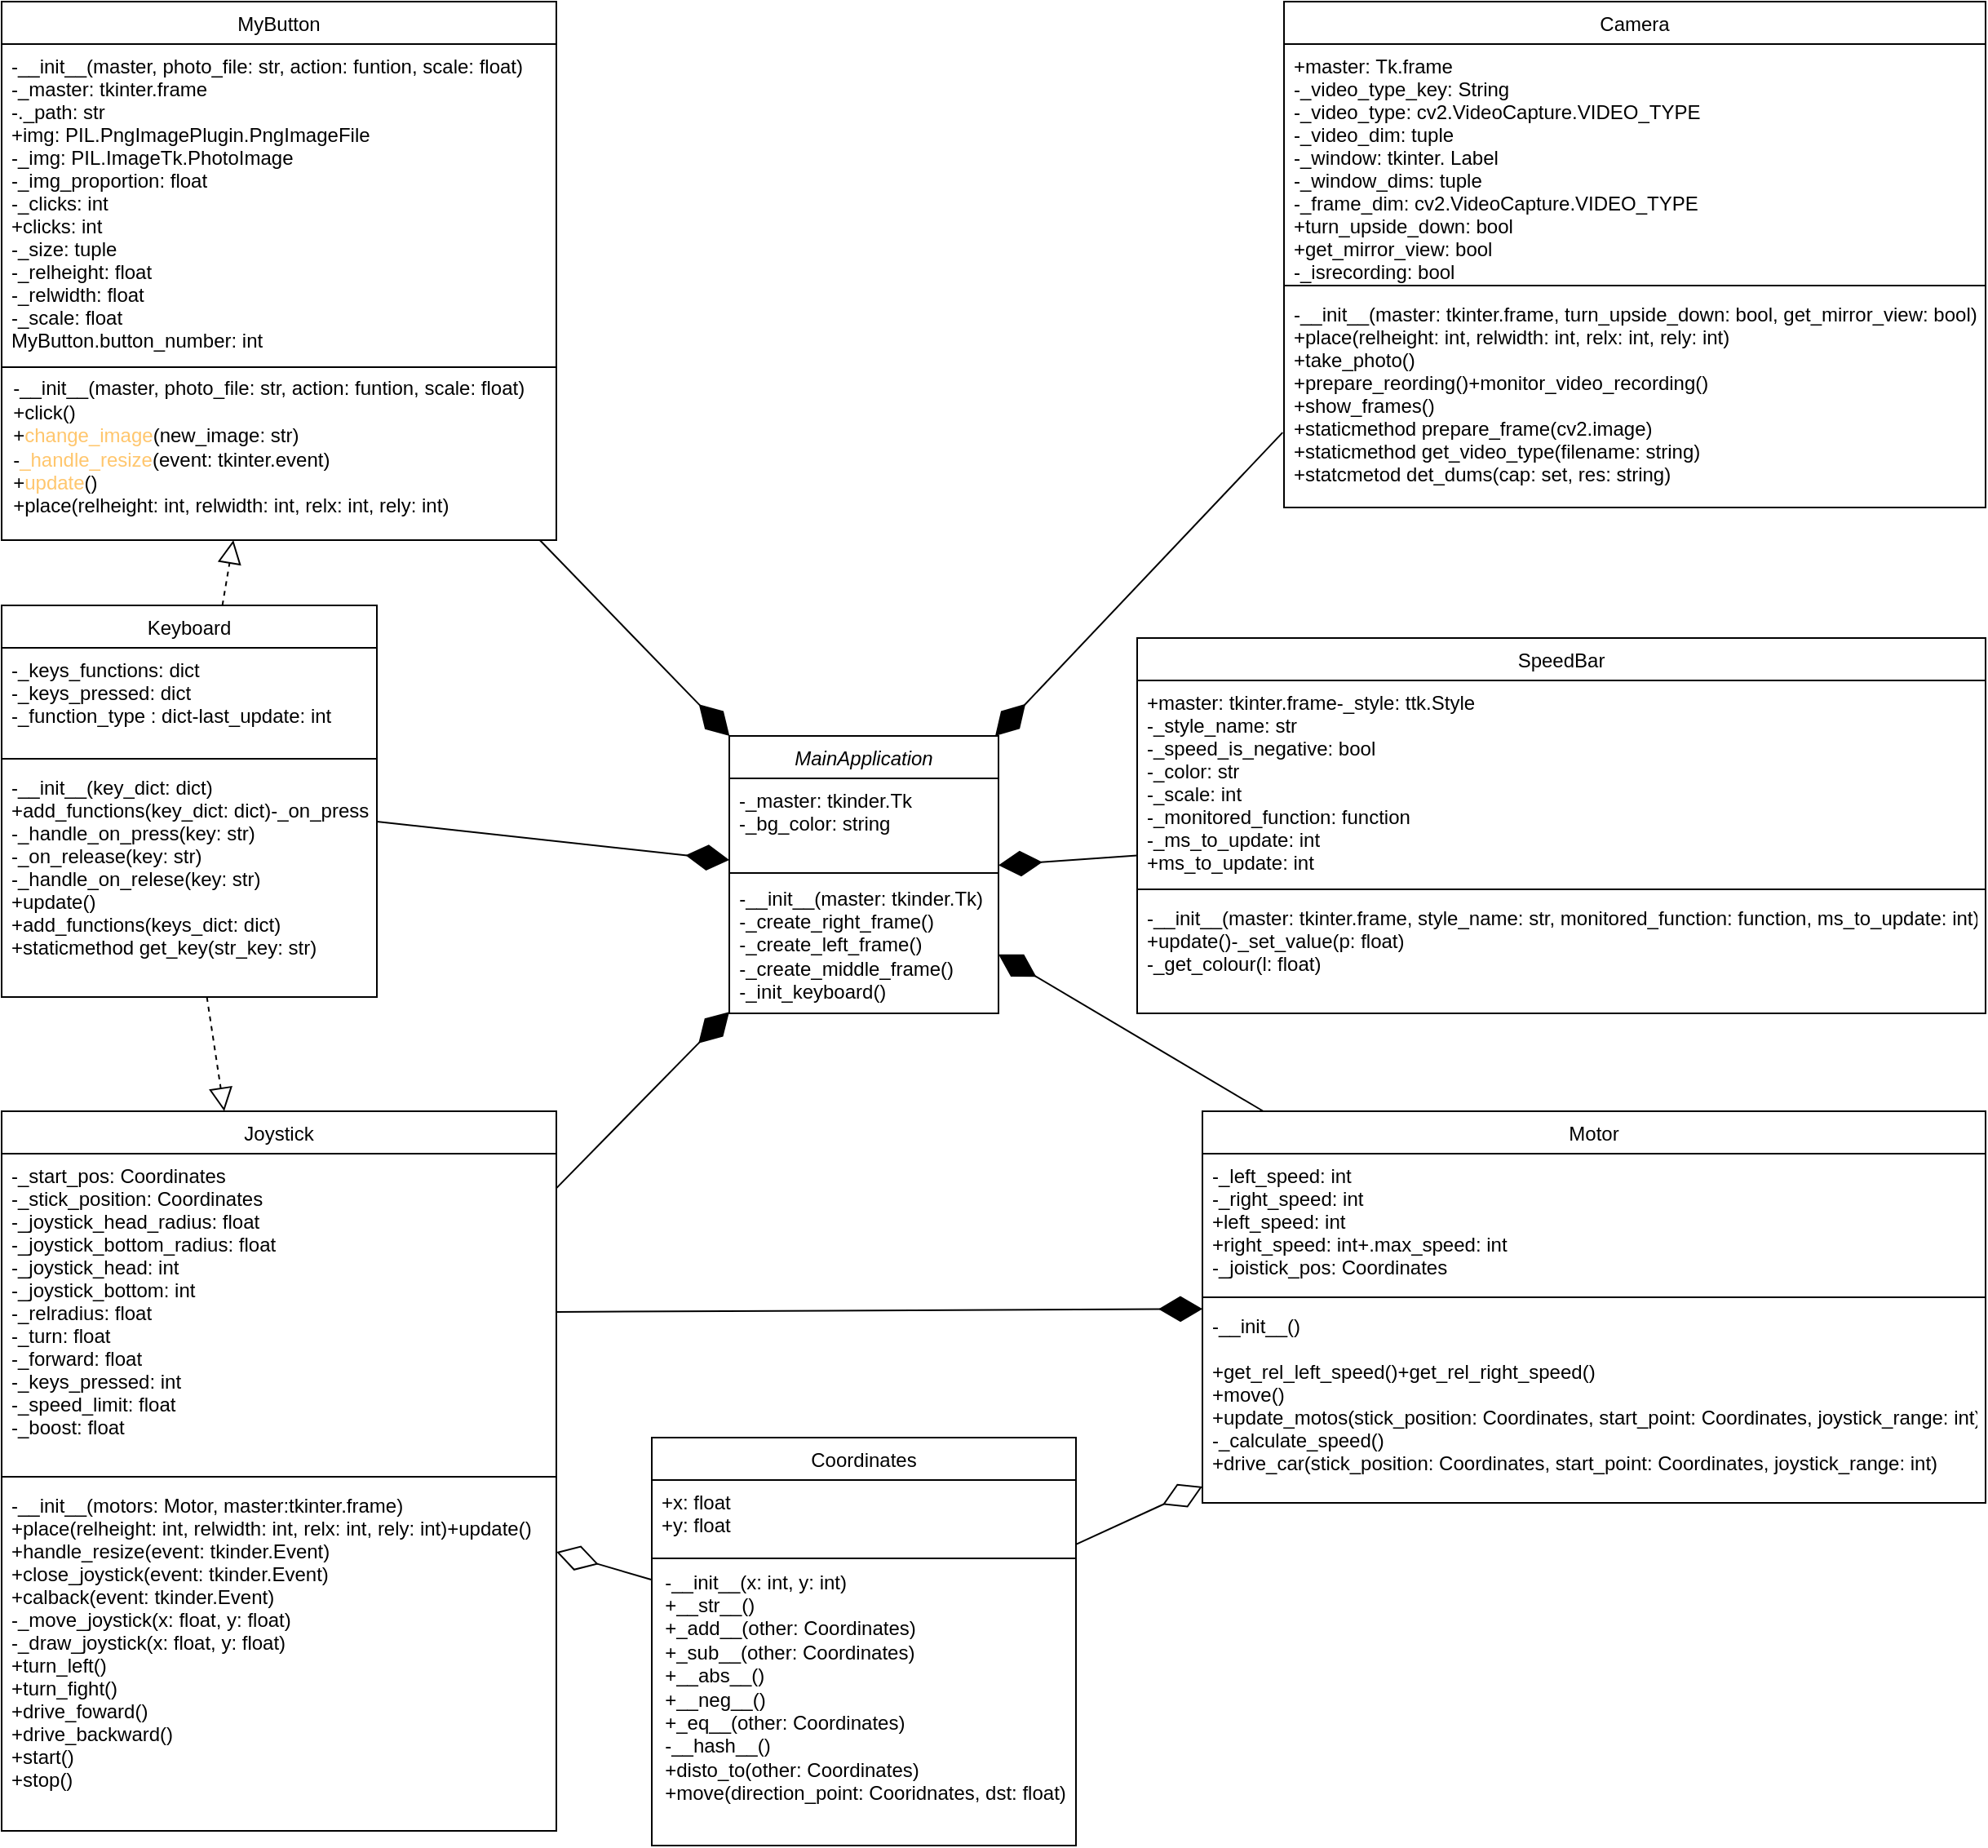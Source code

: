 <mxfile version="13.3.0" type="device"><diagram id="C5RBs43oDa-KdzZeNtuy" name="Page-1"><mxGraphModel dx="2100" dy="1103" grid="1" gridSize="10" guides="1" tooltips="1" connect="1" arrows="1" fold="1" page="1" pageScale="1" pageWidth="827" pageHeight="1169" math="0" shadow="0"><root><mxCell id="WIyWlLk6GJQsqaUBKTNV-0"/><mxCell id="WIyWlLk6GJQsqaUBKTNV-1" parent="WIyWlLk6GJQsqaUBKTNV-0"/><mxCell id="DuYT-_etoNbTZA6-DptC-20" value="Keyboard" style="swimlane;fontStyle=0;align=center;verticalAlign=top;childLayout=stackLayout;horizontal=1;startSize=26;horizontalStack=0;resizeParent=1;resizeLast=0;collapsible=1;marginBottom=0;rounded=0;shadow=0;strokeWidth=1;" parent="WIyWlLk6GJQsqaUBKTNV-1" vertex="1"><mxGeometry x="184" y="510" width="230" height="240" as="geometry"><mxRectangle x="550" y="140" width="160" height="26" as="alternateBounds"/></mxGeometry></mxCell><mxCell id="DuYT-_etoNbTZA6-DptC-21" value="-_keys_functions: dict&#xA;-_keys_pressed: dict&#xA;-_function_type : dict-last_update: int&#xA;" style="text;align=left;verticalAlign=top;spacingLeft=4;spacingRight=4;overflow=hidden;rotatable=0;points=[[0,0.5],[1,0.5]];portConstraint=eastwest;rounded=0;shadow=0;html=0;" parent="DuYT-_etoNbTZA6-DptC-20" vertex="1"><mxGeometry y="26" width="230" height="64" as="geometry"/></mxCell><mxCell id="DuYT-_etoNbTZA6-DptC-25" value="" style="line;html=1;strokeWidth=1;align=left;verticalAlign=middle;spacingTop=-1;spacingLeft=3;spacingRight=3;rotatable=0;labelPosition=right;points=[];portConstraint=eastwest;" parent="DuYT-_etoNbTZA6-DptC-20" vertex="1"><mxGeometry y="90" width="230" height="8" as="geometry"/></mxCell><mxCell id="DuYT-_etoNbTZA6-DptC-26" value="-__init__(key_dict: dict)&#xA;+add_functions(key_dict: dict)-_on_press(key: str)&#xA;-_handle_on_press(key: str)&#xA;-_on_release(key: str)&#xA;-_handle_on_relese(key: str)&#xA;+update()&#xA;+add_functions(keys_dict: dict)&#xA;+staticmethod get_key(str_key: str)" style="text;align=left;verticalAlign=top;spacingLeft=4;spacingRight=4;overflow=hidden;rotatable=0;points=[[0,0.5],[1,0.5]];portConstraint=eastwest;" parent="DuYT-_etoNbTZA6-DptC-20" vertex="1"><mxGeometry y="98" width="230" height="142" as="geometry"/></mxCell><mxCell id="7n-u8NoXsdFfLXMqAxZb-4" value="" style="endArrow=block;dashed=1;endFill=0;endSize=12;html=1;" edge="1" parent="WIyWlLk6GJQsqaUBKTNV-1" source="DuYT-_etoNbTZA6-DptC-26" target="DuYT-_etoNbTZA6-DptC-28"><mxGeometry width="160" relative="1" as="geometry"><mxPoint x="430" y="510" as="sourcePoint"/><mxPoint x="299" y="810" as="targetPoint"/></mxGeometry></mxCell><mxCell id="7n-u8NoXsdFfLXMqAxZb-5" value="" style="endArrow=block;dashed=1;endFill=0;endSize=12;html=1;" edge="1" parent="WIyWlLk6GJQsqaUBKTNV-1" source="DuYT-_etoNbTZA6-DptC-20" target="qtgtdJ7NQ4C3fRGLvI-_-10"><mxGeometry width="160" relative="1" as="geometry"><mxPoint x="540" y="690" as="sourcePoint"/><mxPoint x="309" y="820" as="targetPoint"/></mxGeometry></mxCell><mxCell id="7n-u8NoXsdFfLXMqAxZb-6" value="" style="endArrow=diamondThin;endFill=1;endSize=24;html=1;" edge="1" parent="WIyWlLk6GJQsqaUBKTNV-1" source="qtgtdJ7NQ4C3fRGLvI-_-10" target="zkfFHV4jXpPFQw0GAbJ--0"><mxGeometry width="160" relative="1" as="geometry"><mxPoint x="630" y="390" as="sourcePoint"/><mxPoint x="705" y="320" as="targetPoint"/></mxGeometry></mxCell><mxCell id="7n-u8NoXsdFfLXMqAxZb-7" value="" style="endArrow=diamondThin;endFill=1;endSize=24;html=1;" edge="1" parent="WIyWlLk6GJQsqaUBKTNV-1" source="DuYT-_etoNbTZA6-DptC-20" target="zkfFHV4jXpPFQw0GAbJ--0"><mxGeometry width="160" relative="1" as="geometry"><mxPoint x="420" y="540" as="sourcePoint"/><mxPoint x="630" y="416.85" as="targetPoint"/></mxGeometry></mxCell><mxCell id="7n-u8NoXsdFfLXMqAxZb-8" value="" style="endArrow=diamondThin;endFill=1;endSize=24;html=1;exitX=-0.002;exitY=0.652;exitDx=0;exitDy=0;exitPerimeter=0;" edge="1" parent="WIyWlLk6GJQsqaUBKTNV-1" source="zkfFHV4jXpPFQw0GAbJ--10" target="zkfFHV4jXpPFQw0GAbJ--0"><mxGeometry width="160" relative="1" as="geometry"><mxPoint x="450" y="333.613" as="sourcePoint"/><mxPoint x="630" y="416.85" as="targetPoint"/></mxGeometry></mxCell><mxCell id="7n-u8NoXsdFfLXMqAxZb-9" value="" style="endArrow=diamondThin;endFill=1;endSize=24;html=1;" edge="1" parent="WIyWlLk6GJQsqaUBKTNV-1" source="qtgtdJ7NQ4C3fRGLvI-_-1" target="zkfFHV4jXpPFQw0GAbJ--0"><mxGeometry width="160" relative="1" as="geometry"><mxPoint x="424" y="587.274" as="sourcePoint"/><mxPoint x="630" y="492.825" as="targetPoint"/></mxGeometry></mxCell><mxCell id="7n-u8NoXsdFfLXMqAxZb-10" value="" style="endArrow=diamondThin;endFill=1;endSize=24;html=1;" edge="1" parent="WIyWlLk6GJQsqaUBKTNV-1" source="qtgtdJ7NQ4C3fRGLvI-_-5" target="zkfFHV4jXpPFQw0GAbJ--0"><mxGeometry width="160" relative="1" as="geometry"><mxPoint x="1271.96" y="517.01" as="sourcePoint"/><mxPoint x="795" y="464.144" as="targetPoint"/></mxGeometry></mxCell><mxCell id="7n-u8NoXsdFfLXMqAxZb-11" value="" style="endArrow=diamondThin;endFill=0;endSize=24;html=1;" edge="1" parent="WIyWlLk6GJQsqaUBKTNV-1" source="zkfFHV4jXpPFQw0GAbJ--13" target="qtgtdJ7NQ4C3fRGLvI-_-5"><mxGeometry width="160" relative="1" as="geometry"><mxPoint x="890" y="890" as="sourcePoint"/><mxPoint x="820" y="890" as="targetPoint"/><Array as="points"/></mxGeometry></mxCell><mxCell id="7n-u8NoXsdFfLXMqAxZb-14" value="" style="endArrow=diamondThin;endFill=0;endSize=24;html=1;" edge="1" parent="WIyWlLk6GJQsqaUBKTNV-1" source="zkfFHV4jXpPFQw0GAbJ--13" target="DuYT-_etoNbTZA6-DptC-28"><mxGeometry width="160" relative="1" as="geometry"><mxPoint x="930" y="914.706" as="sourcePoint"/><mxPoint x="830" y="900" as="targetPoint"/><Array as="points"/></mxGeometry></mxCell><mxCell id="7n-u8NoXsdFfLXMqAxZb-15" value="" style="endArrow=diamondThin;endFill=1;endSize=24;html=1;" edge="1" parent="WIyWlLk6GJQsqaUBKTNV-1" source="DuYT-_etoNbTZA6-DptC-28" target="zkfFHV4jXpPFQw0GAbJ--0"><mxGeometry width="160" relative="1" as="geometry"><mxPoint x="424" y="587.274" as="sourcePoint"/><mxPoint x="630" y="492.825" as="targetPoint"/></mxGeometry></mxCell><mxCell id="7n-u8NoXsdFfLXMqAxZb-16" value="" style="endArrow=diamondThin;endFill=1;endSize=24;html=1;exitX=1;exitY=0.5;exitDx=0;exitDy=0;" edge="1" parent="WIyWlLk6GJQsqaUBKTNV-1" source="DuYT-_etoNbTZA6-DptC-32" target="qtgtdJ7NQ4C3fRGLvI-_-5"><mxGeometry width="160" relative="1" as="geometry"><mxPoint x="740" y="940" as="sourcePoint"/><mxPoint x="670.001" y="670" as="targetPoint"/></mxGeometry></mxCell><mxCell id="zkfFHV4jXpPFQw0GAbJ--0" value="MainApplication" style="swimlane;fontStyle=2;align=center;verticalAlign=top;childLayout=stackLayout;horizontal=1;startSize=26;horizontalStack=0;resizeParent=1;resizeLast=0;collapsible=1;marginBottom=0;rounded=0;shadow=0;strokeWidth=1;" parent="WIyWlLk6GJQsqaUBKTNV-1" vertex="1"><mxGeometry x="630" y="590" width="165" height="170" as="geometry"><mxRectangle x="230" y="140" width="160" height="26" as="alternateBounds"/></mxGeometry></mxCell><mxCell id="zkfFHV4jXpPFQw0GAbJ--1" value="-_master: tkinder.Tk&#xA;-_bg_color: string" style="text;align=left;verticalAlign=top;spacingLeft=4;spacingRight=4;overflow=hidden;rotatable=0;points=[[0,0.5],[1,0.5]];portConstraint=eastwest;" parent="zkfFHV4jXpPFQw0GAbJ--0" vertex="1"><mxGeometry y="26" width="165" height="54" as="geometry"/></mxCell><mxCell id="zkfFHV4jXpPFQw0GAbJ--4" value="" style="line;html=1;strokeWidth=1;align=left;verticalAlign=middle;spacingTop=-1;spacingLeft=3;spacingRight=3;rotatable=0;labelPosition=right;points=[];portConstraint=eastwest;" parent="zkfFHV4jXpPFQw0GAbJ--0" vertex="1"><mxGeometry y="80" width="165" height="8" as="geometry"/></mxCell><mxCell id="DuYT-_etoNbTZA6-DptC-2" value="&lt;div align=&quot;left&quot;&gt;-__init__(master: tkinder.Tk)&lt;br&gt;&lt;/div&gt;&lt;div align=&quot;left&quot;&gt;-_create_right_frame()&lt;/div&gt;&lt;div align=&quot;left&quot;&gt;-_create_left_frame()&lt;/div&gt;&lt;div align=&quot;left&quot;&gt;-_create_middle_frame()&amp;nbsp;&amp;nbsp;&amp;nbsp;&amp;nbsp;&amp;nbsp;&amp;nbsp;&amp;nbsp; &lt;br&gt;&lt;/div&gt;&lt;div align=&quot;left&quot;&gt;-_init_keyboard()&lt;br&gt;&lt;/div&gt;" style="text;html=1;align=center;verticalAlign=middle;resizable=0;points=[];autosize=1;" parent="zkfFHV4jXpPFQw0GAbJ--0" vertex="1"><mxGeometry y="88" width="165" height="80" as="geometry"/></mxCell><mxCell id="qtgtdJ7NQ4C3fRGLvI-_-10" value="MyButton" style="swimlane;fontStyle=0;align=center;verticalAlign=top;childLayout=stackLayout;horizontal=1;startSize=26;horizontalStack=0;resizeParent=1;resizeLast=0;collapsible=1;marginBottom=0;rounded=0;shadow=0;strokeWidth=1;" parent="WIyWlLk6GJQsqaUBKTNV-1" vertex="1"><mxGeometry x="184" y="140" width="340" height="330" as="geometry"><mxRectangle x="340" y="380" width="170" height="26" as="alternateBounds"/></mxGeometry></mxCell><mxCell id="qtgtdJ7NQ4C3fRGLvI-_-11" value="-__init__(master, photo_file: str, action: funtion, scale: float)&#xA;-_master: tkinter.frame&#xA;-._path: str&#xA;+img: PIL.PngImagePlugin.PngImageFile&#xA;-_img: PIL.ImageTk.PhotoImage&#xA;-_img_proportion: float&#xA;-_clicks: int&#xA;+clicks: int&#xA;-_size: tuple&#xA;-_relheight: float&#xA;-_relwidth: float&#xA;-_scale: float&#xA;MyButton.button_number: int" style="text;align=left;verticalAlign=top;spacingLeft=4;spacingRight=4;overflow=hidden;rotatable=0;points=[[0,0.5],[1,0.5]];portConstraint=eastwest;" parent="qtgtdJ7NQ4C3fRGLvI-_-10" vertex="1"><mxGeometry y="26" width="340" height="194" as="geometry"/></mxCell><mxCell id="qtgtdJ7NQ4C3fRGLvI-_-12" value="" style="line;html=1;strokeWidth=1;align=left;verticalAlign=middle;spacingTop=-1;spacingLeft=3;spacingRight=3;rotatable=0;labelPosition=right;points=[];portConstraint=eastwest;" parent="qtgtdJ7NQ4C3fRGLvI-_-10" vertex="1"><mxGeometry y="220" width="340" height="8" as="geometry"/></mxCell><mxCell id="qtgtdJ7NQ4C3fRGLvI-_-13" value="&lt;div&gt;-__init__(master, photo_file: str, action: funtion, scale: float)&amp;nbsp;&amp;nbsp;&amp;nbsp;&amp;nbsp; &lt;br&gt;&lt;/div&gt;&lt;div align=&quot;left&quot;&gt;+click()&lt;/div&gt;&lt;div align=&quot;left&quot;&gt;+&lt;span style=&quot;color: #ffc66d&quot;&gt;change_image&lt;/span&gt;(&lt;span style=&quot;color: #94558d&quot;&gt;&lt;/span&gt;&lt;span style=&quot;color: #cc7832&quot;&gt;&lt;/span&gt;new_image: str)&lt;/div&gt;&lt;div align=&quot;left&quot;&gt;-&lt;span style=&quot;color: #ffc66d&quot;&gt;_handle_resize&lt;/span&gt;(&lt;span style=&quot;color: #94558d&quot;&gt;&lt;/span&gt;&lt;span style=&quot;color: #cc7832&quot;&gt;&lt;/span&gt;event: tkinter.event)&lt;/div&gt;&lt;div align=&quot;left&quot;&gt;+&lt;span style=&quot;color: #ffc66d&quot;&gt;update&lt;/span&gt;()&lt;/div&gt;&lt;div align=&quot;left&quot;&gt;+place(relheight: int, relwidth: int, relx: int, rely: int)&lt;/div&gt;" style="text;html=1;align=center;verticalAlign=middle;resizable=0;points=[];autosize=1;" parent="qtgtdJ7NQ4C3fRGLvI-_-10" vertex="1"><mxGeometry y="228" width="340" height="90" as="geometry"/></mxCell><mxCell id="DuYT-_etoNbTZA6-DptC-28" value="Joystick" style="swimlane;fontStyle=0;align=center;verticalAlign=top;childLayout=stackLayout;horizontal=1;startSize=26;horizontalStack=0;resizeParent=1;resizeLast=0;collapsible=1;marginBottom=0;rounded=0;shadow=0;strokeWidth=1;" parent="WIyWlLk6GJQsqaUBKTNV-1" vertex="1"><mxGeometry x="184" y="820" width="340" height="441" as="geometry"><mxRectangle x="550" y="140" width="160" height="26" as="alternateBounds"/></mxGeometry></mxCell><mxCell id="DuYT-_etoNbTZA6-DptC-32" value="-_start_pos: Coordinates&#xA;-_stick_position: Coordinates&#xA;-_joystick_head_radius: float&#xA;-_joystick_bottom_radius: float&#xA;-_joystick_head: int&#xA;-_joystick_bottom: int&#xA;-_relradius: float&#xA;-_turn: float&#xA;-_forward: float&#xA;-_keys_pressed: int&#xA;-_speed_limit: float&#xA;-_boost: float" style="text;align=left;verticalAlign=top;spacingLeft=4;spacingRight=4;overflow=hidden;rotatable=0;points=[[0,0.5],[1,0.5]];portConstraint=eastwest;rounded=0;shadow=0;html=0;" parent="DuYT-_etoNbTZA6-DptC-28" vertex="1"><mxGeometry y="26" width="340" height="194" as="geometry"/></mxCell><mxCell id="DuYT-_etoNbTZA6-DptC-33" value="" style="line;html=1;strokeWidth=1;align=left;verticalAlign=middle;spacingTop=-1;spacingLeft=3;spacingRight=3;rotatable=0;labelPosition=right;points=[];portConstraint=eastwest;" parent="DuYT-_etoNbTZA6-DptC-28" vertex="1"><mxGeometry y="220" width="340" height="8" as="geometry"/></mxCell><mxCell id="DuYT-_etoNbTZA6-DptC-34" value="-__init__(motors: Motor, master:tkinter.frame)&#xA;+place(relheight: int, relwidth: int, relx: int, rely: int)+update()&#xA;+handle_resize(event: tkinder.Event)&#xA;+close_joystick(event: tkinder.Event)&#xA;+calback(event: tkinder.Event)&#xA;-_move_joystick(x: float, y: float)&#xA;-_draw_joystick(x: float, y: float)&#xA;+turn_left()&#xA;+turn_fight()&#xA;+drive_foward()&#xA;+drive_backward()&#xA;+start()&#xA;+stop()&#xA;&#xA;&#xA;&#xA;&#xA;&#xA;&#xA;&#xA;&#xA;&#xA;&#xA;" style="text;align=left;verticalAlign=top;spacingLeft=4;spacingRight=4;overflow=hidden;rotatable=0;points=[[0,0.5],[1,0.5]];portConstraint=eastwest;" parent="DuYT-_etoNbTZA6-DptC-28" vertex="1"><mxGeometry y="228" width="340" height="212" as="geometry"/></mxCell><mxCell id="zkfFHV4jXpPFQw0GAbJ--13" value="Coordinates" style="swimlane;fontStyle=0;align=center;verticalAlign=top;childLayout=stackLayout;horizontal=1;startSize=26;horizontalStack=0;resizeParent=1;resizeLast=0;collapsible=1;marginBottom=0;rounded=0;shadow=0;strokeWidth=1;" parent="WIyWlLk6GJQsqaUBKTNV-1" vertex="1"><mxGeometry x="582.5" y="1020" width="260" height="250" as="geometry"><mxRectangle x="340" y="380" width="170" height="26" as="alternateBounds"/></mxGeometry></mxCell><mxCell id="zkfFHV4jXpPFQw0GAbJ--14" value="+x: float&#xA;+y: float&#xA;" style="text;align=left;verticalAlign=top;spacingLeft=4;spacingRight=4;overflow=hidden;rotatable=0;points=[[0,0.5],[1,0.5]];portConstraint=eastwest;" parent="zkfFHV4jXpPFQw0GAbJ--13" vertex="1"><mxGeometry y="26" width="260" height="44" as="geometry"/></mxCell><mxCell id="zkfFHV4jXpPFQw0GAbJ--15" value="" style="line;html=1;strokeWidth=1;align=left;verticalAlign=middle;spacingTop=-1;spacingLeft=3;spacingRight=3;rotatable=0;labelPosition=right;points=[];portConstraint=eastwest;" parent="zkfFHV4jXpPFQw0GAbJ--13" vertex="1"><mxGeometry y="70" width="260" height="8" as="geometry"/></mxCell><mxCell id="DuYT-_etoNbTZA6-DptC-3" value="&lt;div align=&quot;left&quot;&gt;-__init__(x: int, y: int)&lt;/div&gt;&lt;div align=&quot;left&quot;&gt;+__str__()&lt;/div&gt;&lt;div align=&quot;left&quot;&gt;+_add__(other: Coordinates)&lt;/div&gt;&lt;div align=&quot;left&quot;&gt;+_sub__(other: Coordinates)&lt;/div&gt;&lt;div align=&quot;left&quot;&gt;+__abs__()&lt;/div&gt;&lt;div align=&quot;left&quot;&gt;+__neg__()&lt;/div&gt;&lt;div align=&quot;left&quot;&gt;+_eq__(other: Coordinates)&lt;/div&gt;&lt;div align=&quot;left&quot;&gt;-__hash__()&lt;/div&gt;&lt;div align=&quot;left&quot;&gt;+disto_to(other: Coordinates)&lt;/div&gt;&lt;div align=&quot;left&quot;&gt;+move(direction_point: Cooridnates, dst: float)&lt;br&gt;&lt;/div&gt;" style="text;html=1;align=center;verticalAlign=middle;resizable=0;points=[];autosize=1;" parent="zkfFHV4jXpPFQw0GAbJ--13" vertex="1"><mxGeometry y="78" width="260" height="150" as="geometry"/></mxCell><mxCell id="qtgtdJ7NQ4C3fRGLvI-_-1" value="SpeedBar" style="swimlane;fontStyle=0;align=center;verticalAlign=top;childLayout=stackLayout;horizontal=1;startSize=26;horizontalStack=0;resizeParent=1;resizeLast=0;collapsible=1;marginBottom=0;rounded=0;shadow=0;strokeWidth=1;" parent="WIyWlLk6GJQsqaUBKTNV-1" vertex="1"><mxGeometry x="880" y="530" width="520" height="230" as="geometry"><mxRectangle x="550" y="140" width="160" height="26" as="alternateBounds"/></mxGeometry></mxCell><mxCell id="qtgtdJ7NQ4C3fRGLvI-_-2" value="+master: tkinter.frame-_style: ttk.Style&#xA;-_style_name: str&#xA;-_speed_is_negative: bool&#xA;-_color: str&#xA;-_scale: int&#xA;-_monitored_function: function&#xA;-_ms_to_update: int&#xA;+ms_to_update: int&#xA;" style="text;align=left;verticalAlign=top;spacingLeft=4;spacingRight=4;overflow=hidden;rotatable=0;points=[[0,0.5],[1,0.5]];portConstraint=eastwest;rounded=0;shadow=0;html=0;" parent="qtgtdJ7NQ4C3fRGLvI-_-1" vertex="1"><mxGeometry y="26" width="520" height="124" as="geometry"/></mxCell><mxCell id="qtgtdJ7NQ4C3fRGLvI-_-3" value="" style="line;html=1;strokeWidth=1;align=left;verticalAlign=middle;spacingTop=-1;spacingLeft=3;spacingRight=3;rotatable=0;labelPosition=right;points=[];portConstraint=eastwest;" parent="qtgtdJ7NQ4C3fRGLvI-_-1" vertex="1"><mxGeometry y="150" width="520" height="8" as="geometry"/></mxCell><mxCell id="qtgtdJ7NQ4C3fRGLvI-_-4" value="-__init__(master: tkinter.frame, style_name: str, monitored_function: function, ms_to_update: int)&#xA;+update()-_set_value(p: float)&#xA;-_get_colour(l: float)&#xA;" style="text;align=left;verticalAlign=top;spacingLeft=4;spacingRight=4;overflow=hidden;rotatable=0;points=[[0,0.5],[1,0.5]];portConstraint=eastwest;" parent="qtgtdJ7NQ4C3fRGLvI-_-1" vertex="1"><mxGeometry y="158" width="520" height="72" as="geometry"/></mxCell><mxCell id="zkfFHV4jXpPFQw0GAbJ--6" value="Camera" style="swimlane;fontStyle=0;align=center;verticalAlign=top;childLayout=stackLayout;horizontal=1;startSize=26;horizontalStack=0;resizeParent=1;resizeLast=0;collapsible=1;marginBottom=0;rounded=0;shadow=0;strokeWidth=1;" parent="WIyWlLk6GJQsqaUBKTNV-1" vertex="1"><mxGeometry x="970" y="140" width="430" height="310" as="geometry"><mxRectangle x="130" y="380" width="160" height="26" as="alternateBounds"/></mxGeometry></mxCell><mxCell id="zkfFHV4jXpPFQw0GAbJ--8" value="+master: Tk.frame&#xA;-_video_type_key: String&#xA;-_video_type: cv2.VideoCapture.VIDEO_TYPE&#xA;-_video_dim: tuple&#xA;-_window: tkinter. Label&#xA;-_window_dims: tuple&#xA;-_frame_dim: cv2.VideoCapture.VIDEO_TYPE&#xA;+turn_upside_down: bool&#xA;+get_mirror_view: bool&#xA;-_isrecording: bool&#xA;" style="text;align=left;verticalAlign=top;spacingLeft=4;spacingRight=4;overflow=hidden;rotatable=0;points=[[0,0.5],[1,0.5]];portConstraint=eastwest;rounded=0;shadow=0;html=0;" parent="zkfFHV4jXpPFQw0GAbJ--6" vertex="1"><mxGeometry y="26" width="430" height="144" as="geometry"/></mxCell><mxCell id="zkfFHV4jXpPFQw0GAbJ--9" value="" style="line;html=1;strokeWidth=1;align=left;verticalAlign=middle;spacingTop=-1;spacingLeft=3;spacingRight=3;rotatable=0;labelPosition=right;points=[];portConstraint=eastwest;" parent="zkfFHV4jXpPFQw0GAbJ--6" vertex="1"><mxGeometry y="170" width="430" height="8" as="geometry"/></mxCell><mxCell id="zkfFHV4jXpPFQw0GAbJ--10" value="-__init__(master: tkinter.frame, turn_upside_down: bool, get_mirror_view: bool)&#xA;+place(relheight: int, relwidth: int, relx: int, rely: int)&#xA;+take_photo()&#xA;+prepare_reording()+monitor_video_recording()&#xA;+show_frames()&#xA;+staticmethod prepare_frame(cv2.image)&#xA;+staticmethod get_video_type(filename: string)&#xA;+statcmetod det_dums(cap: set, res: string)&#xA;" style="text;align=left;verticalAlign=top;spacingLeft=4;spacingRight=4;overflow=hidden;rotatable=0;points=[[0,0.5],[1,0.5]];portConstraint=eastwest;fontStyle=0" parent="zkfFHV4jXpPFQw0GAbJ--6" vertex="1"><mxGeometry y="178" width="430" height="132" as="geometry"/></mxCell><mxCell id="qtgtdJ7NQ4C3fRGLvI-_-5" value="Motor" style="swimlane;fontStyle=0;align=center;verticalAlign=top;childLayout=stackLayout;horizontal=1;startSize=26;horizontalStack=0;resizeParent=1;resizeLast=0;collapsible=1;marginBottom=0;rounded=0;shadow=0;strokeWidth=1;" parent="WIyWlLk6GJQsqaUBKTNV-1" vertex="1"><mxGeometry x="920" y="820" width="480" height="240" as="geometry"><mxRectangle x="550" y="140" width="160" height="26" as="alternateBounds"/></mxGeometry></mxCell><mxCell id="qtgtdJ7NQ4C3fRGLvI-_-6" value="-_left_speed: int&#xA;-_right_speed: int&#xA;+left_speed: int&#xA;+right_speed: int+.max_speed: int&#xA;-_joistick_pos: Coordinates" style="text;align=left;verticalAlign=top;spacingLeft=4;spacingRight=4;overflow=hidden;rotatable=0;points=[[0,0.5],[1,0.5]];portConstraint=eastwest;rounded=0;shadow=0;html=0;" parent="qtgtdJ7NQ4C3fRGLvI-_-5" vertex="1"><mxGeometry y="26" width="480" height="84" as="geometry"/></mxCell><mxCell id="qtgtdJ7NQ4C3fRGLvI-_-7" value="" style="line;html=1;strokeWidth=1;align=left;verticalAlign=middle;spacingTop=-1;spacingLeft=3;spacingRight=3;rotatable=0;labelPosition=right;points=[];portConstraint=eastwest;" parent="qtgtdJ7NQ4C3fRGLvI-_-5" vertex="1"><mxGeometry y="110" width="480" height="8" as="geometry"/></mxCell><mxCell id="qtgtdJ7NQ4C3fRGLvI-_-8" value="-__init__()&#xA;&#xA;+get_rel_left_speed()+get_rel_right_speed()&#xA;+move()&#xA;+update_motos(stick_position: Coordinates, start_point: Coordinates, joystick_range: int)&#xA;-_calculate_speed()&#xA;+drive_car(stick_position: Coordinates, start_point: Coordinates, joystick_range: int)&#xA;" style="text;align=left;verticalAlign=top;spacingLeft=4;spacingRight=4;overflow=hidden;rotatable=0;points=[[0,0.5],[1,0.5]];portConstraint=eastwest;" parent="qtgtdJ7NQ4C3fRGLvI-_-5" vertex="1"><mxGeometry y="118" width="480" height="112" as="geometry"/></mxCell></root></mxGraphModel></diagram></mxfile>